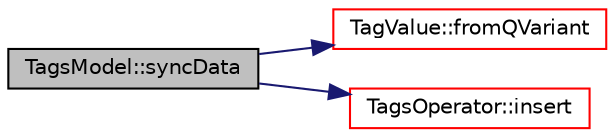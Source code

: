 digraph "TagsModel::syncData"
{
 // LATEX_PDF_SIZE
  edge [fontname="Helvetica",fontsize="10",labelfontname="Helvetica",labelfontsize="10"];
  node [fontname="Helvetica",fontsize="10",shape=record];
  rankdir="LR";
  Node1 [label="TagsModel::syncData",height=0.2,width=0.4,color="black", fillcolor="grey75", style="filled", fontcolor="black",tooltip=" "];
  Node1 -> Node2 [color="midnightblue",fontsize="10",style="solid",fontname="Helvetica"];
  Node2 [label="TagValue::fromQVariant",height=0.2,width=0.4,color="red", fillcolor="white", style="filled",URL="$class_tag_value.html#aa97dabc4424d27970dbf07bbecb725da",tooltip=" "];
  Node1 -> Node5 [color="midnightblue",fontsize="10",style="solid",fontname="Helvetica"];
  Node5 [label="TagsOperator::insert",height=0.2,width=0.4,color="red", fillcolor="white", style="filled",URL="$class_tags_operator.html#a82c3d0e84247e0fa74d8bda06d994fb8",tooltip=" "];
}
